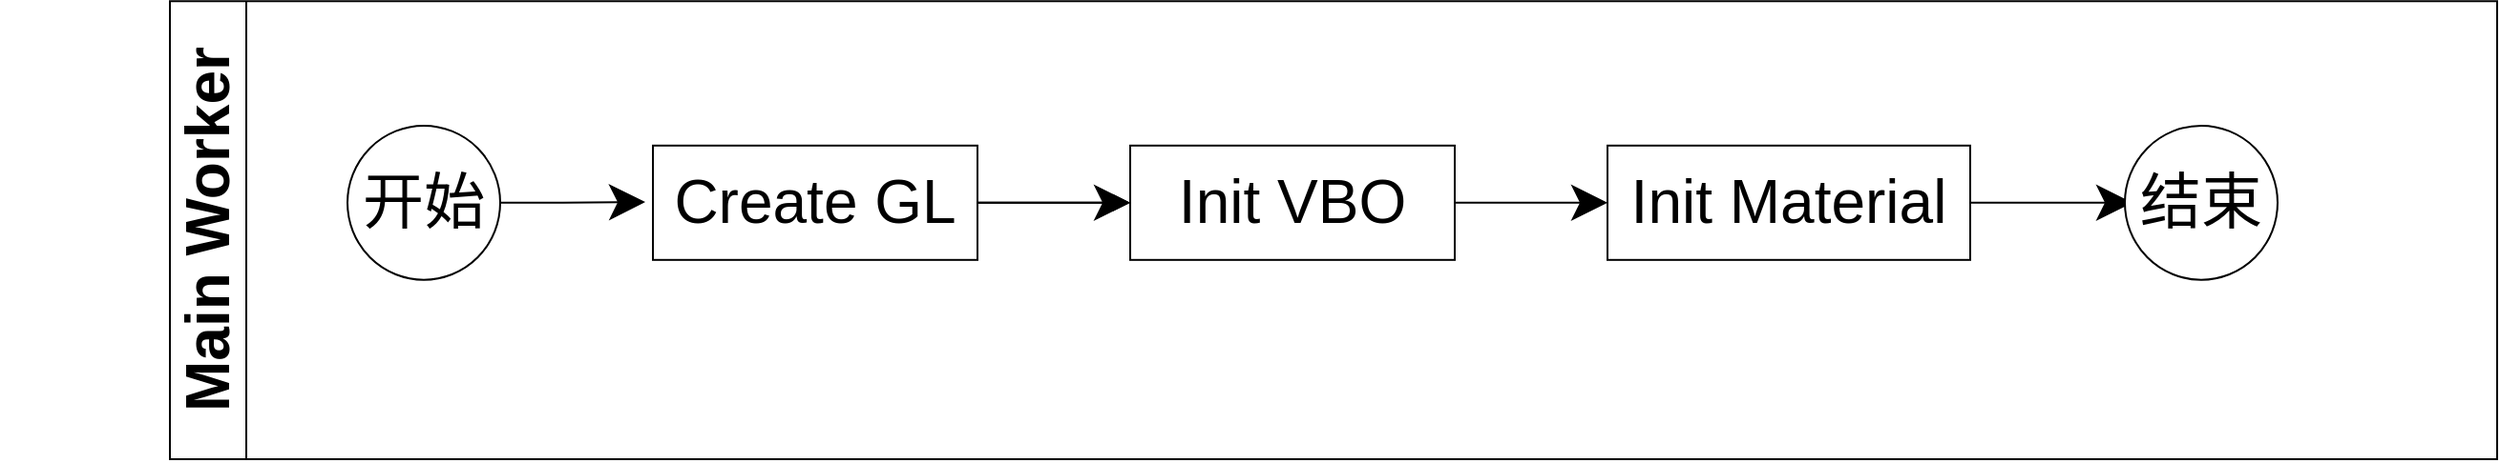 <mxfile version="14.6.13" type="device"><diagram id="prtHgNgQTEPvFCAcTncT" name="Page-1"><mxGraphModel dx="2178" dy="960" grid="1" gridSize="10" guides="1" tooltips="1" connect="1" arrows="1" fold="1" page="1" pageScale="1" pageWidth="827" pageHeight="1169" math="0" shadow="0"><root><mxCell id="0"/><mxCell id="1" parent="0"/><mxCell id="dNxyNK7c78bLwvsdeMH5-19" value="&lt;font style=&quot;font-size: 32px&quot;&gt;Main Worker&lt;/font&gt;" style="swimlane;html=1;childLayout=stackLayout;resizeParent=1;resizeParentMax=0;horizontal=0;startSize=40;horizontalStack=0;fontSize=22;" parent="1" vertex="1"><mxGeometry x="31" y="9.58" width="1219" height="240.42" as="geometry"><mxRectangle x="120" y="120" width="30" height="50" as="alternateBounds"/></mxGeometry></mxCell><mxCell id="dNxyNK7c78bLwvsdeMH5-35" style="edgeStyle=orthogonalEdgeStyle;rounded=0;orthogonalLoop=1;jettySize=auto;html=1;endArrow=classic;endFill=1;fontSize=22;" parent="1" edge="1"><mxGeometry relative="1" as="geometry"><mxPoint x="-50" y="64.59" as="sourcePoint"/><mxPoint x="-49.966" y="64.59" as="targetPoint"/></mxGeometry></mxCell><mxCell id="4QFXBRudnbNiF40zY8DR-7" value="" style="edgeStyle=orthogonalEdgeStyle;rounded=0;orthogonalLoop=1;jettySize=auto;html=1;fontSize=32;endSize=16;startSize=16;" parent="1" source="dNxyNK7c78bLwvsdeMH5-23" edge="1"><mxGeometry relative="1" as="geometry"><mxPoint x="280" y="115" as="targetPoint"/></mxGeometry></mxCell><mxCell id="dNxyNK7c78bLwvsdeMH5-23" value="开始" style="ellipse;whiteSpace=wrap;html=1;fontSize=32;" parent="1" vertex="1"><mxGeometry x="124" y="75.0" width="80" height="80.83" as="geometry"/></mxCell><mxCell id="4QFXBRudnbNiF40zY8DR-14" value="" style="edgeStyle=orthogonalEdgeStyle;rounded=0;orthogonalLoop=1;jettySize=auto;html=1;fontSize=32;" parent="1" source="4QFXBRudnbNiF40zY8DR-11" target="4QFXBRudnbNiF40zY8DR-13" edge="1"><mxGeometry relative="1" as="geometry"/></mxCell><mxCell id="4QFXBRudnbNiF40zY8DR-15" value="" style="edgeStyle=orthogonalEdgeStyle;rounded=0;orthogonalLoop=1;jettySize=auto;html=1;fontSize=32;endSize=16;startSize=16;" parent="1" source="4QFXBRudnbNiF40zY8DR-11" target="4QFXBRudnbNiF40zY8DR-13" edge="1"><mxGeometry relative="1" as="geometry"/></mxCell><mxCell id="4QFXBRudnbNiF40zY8DR-11" value="Create GL" style="whiteSpace=wrap;html=1;fontSize=32;" parent="1" vertex="1"><mxGeometry x="284" y="85.41" width="170" height="60" as="geometry"/></mxCell><mxCell id="4QFXBRudnbNiF40zY8DR-19" value="" style="edgeStyle=orthogonalEdgeStyle;rounded=0;orthogonalLoop=1;jettySize=auto;html=1;fontSize=32;startSize=16;endSize=16;" parent="1" source="4QFXBRudnbNiF40zY8DR-13" target="4QFXBRudnbNiF40zY8DR-18" edge="1"><mxGeometry relative="1" as="geometry"/></mxCell><mxCell id="4QFXBRudnbNiF40zY8DR-13" value="Init VBO" style="whiteSpace=wrap;html=1;fontSize=32;" parent="1" vertex="1"><mxGeometry x="534" y="85.41" width="170" height="60" as="geometry"/></mxCell><mxCell id="4QFXBRudnbNiF40zY8DR-21" value="" style="edgeStyle=orthogonalEdgeStyle;rounded=0;orthogonalLoop=1;jettySize=auto;html=1;fontSize=32;startSize=16;endSize=16;" parent="1" source="4QFXBRudnbNiF40zY8DR-18" edge="1"><mxGeometry relative="1" as="geometry"><mxPoint x="1059.0" y="115.41" as="targetPoint"/></mxGeometry></mxCell><mxCell id="4QFXBRudnbNiF40zY8DR-18" value="Init Material" style="whiteSpace=wrap;html=1;fontSize=32;" parent="1" vertex="1"><mxGeometry x="784" y="85.41" width="190" height="60" as="geometry"/></mxCell><mxCell id="4QFXBRudnbNiF40zY8DR-22" value="结束" style="ellipse;whiteSpace=wrap;html=1;fontSize=32;" parent="1" vertex="1"><mxGeometry x="1055" y="75.0" width="80" height="80.83" as="geometry"/></mxCell></root></mxGraphModel></diagram></mxfile>